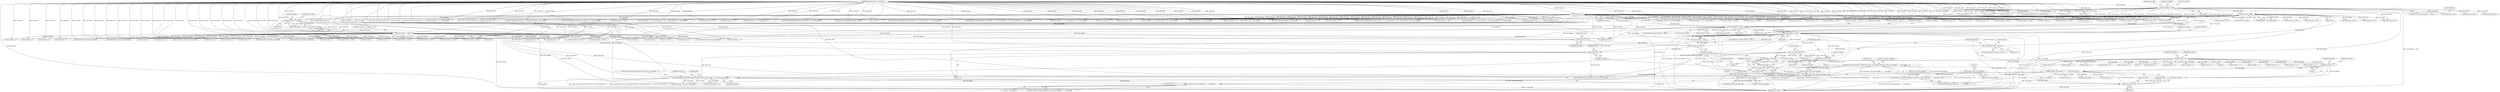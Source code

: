 digraph "0_wildmidi_660b513d99bced8783a4a5984ac2f742c74ebbdd_4@API" {
"1000564" [label="(Call,strlen(mdi->extra_info.copyright) + 1 + tmp_length)"];
"1000565" [label="(Call,strlen(mdi->extra_info.copyright))"];
"1000548" [label="(Call,strlen(mdi->extra_info.copyright))"];
"1000515" [label="(Call,mdi->extra_info.copyright = realloc(mdi->extra_info.copyright,(strlen(mdi->extra_info.copyright) + 1 + tmp_length + 1)))"];
"1000521" [label="(Call,realloc(mdi->extra_info.copyright,(strlen(mdi->extra_info.copyright) + 1 + tmp_length + 1)))"];
"1000528" [label="(Call,strlen(mdi->extra_info.copyright))"];
"1000494" [label="(Call,tmp_length = (tmp_length << 7) + (*event_data & 0x7f))"];
"1000497" [label="(Call,tmp_length << 7)"];
"1000476" [label="(Call,tmp_length = (tmp_length << 7) + (*event_data & 0x7f))"];
"1000479" [label="(Call,tmp_length << 7)"];
"1000353" [label="(Call,tmp_length = 0)"];
"1000482" [label="(Call,*event_data & 0x7f)"];
"1000458" [label="(Call,event_data[0] == 0x02)"];
"1000187" [label="(Call,event_data++)"];
"1000171" [label="(Call,event_data[0] >= 0x80)"];
"1000143" [label="(MethodParameterIn,uint8_t * event_data)"];
"1000179" [label="(Call,*event_data & 0xf0)"];
"1000385" [label="(Call,event_data[0] == 0x01)"];
"1000358" [label="(Call,event_data[0] == 0x00)"];
"1000490" [label="(Call,*event_data > 0x7f)"];
"1000469" [label="(Call,*event_data > 0x7f)"];
"1000500" [label="(Call,*event_data & 0x7f)"];
"1000539" [label="(Call,memcpy(&mdi->extra_info.copyright[strlen(mdi->extra_info.copyright) + 1], event_data, tmp_length))"];
"1000363" [label="(Call,event_data[1] == 0x02)"];
"1000504" [label="(Call,event_data++)"];
"1000464" [label="(Call,event_data++)"];
"1000486" [label="(Call,event_data++)"];
"1000312" [label="(Call,event_data++)"];
"1001186" [label="(Call,(event_data[4] << 8) + event_data[5])"];
"1000468" [label="(ControlStructure,if (*event_data > 0x7f))"];
"1000571" [label="(Call,1 + tmp_length)"];
"1000474" [label="(ControlStructure,do)"];
"1000808" [label="(Call,tmp_length << 7)"];
"1000465" [label="(Identifier,event_data)"];
"1000475" [label="(Block,)"];
"1001181" [label="(Call,event_data[3] << 16)"];
"1000358" [label="(Call,event_data[0] == 0x00)"];
"1000582" [label="(Call,strlen(mdi->extra_info.copyright))"];
"1001138" [label="(Call,mdi->events[mdi->events_size - 1].event_data.channel = event_data[2])"];
"1001292" [label="(Call,*event_data > 0x7f)"];
"1000369" [label="(Call,midi_setup_sequenceno(mdi, ((event_data[2] << 8) + event_data[3])))"];
"1000548" [label="(Call,strlen(mdi->extra_info.copyright))"];
"1000888" [label="(Call,event_data++)"];
"1000354" [label="(Identifier,tmp_length)"];
"1000555" [label="(Identifier,event_data)"];
"1000798" [label="(Call,*event_data > 0x7f)"];
"1000480" [label="(Identifier,tmp_length)"];
"1001175" [label="(Call,event_data[2] << 24)"];
"1000972" [label="(Call,tmp_length << 7)"];
"1000417" [label="(Call,*event_data > 0x7f)"];
"1000409" [label="(Call,*event_data & 0x7f)"];
"1001117" [label="(Call,(event_data[3] << 24) + (event_data[4] << 16) + (event_data[5] << 8) + event_data[6])"];
"1001233" [label="(Call,*event_data > 0x7f)"];
"1000367" [label="(Literal,0x02)"];
"1000464" [label="(Call,event_data++)"];
"1000389" [label="(Literal,0x01)"];
"1001327" [label="(Call,event_data++)"];
"1000561" [label="(Identifier,mdi)"];
"1000360" [label="(Identifier,event_data)"];
"1000504" [label="(Call,event_data++)"];
"1000363" [label="(Call,event_data[1] == 0x02)"];
"1000498" [label="(Identifier,tmp_length)"];
"1000392" [label="(Identifier,event_data)"];
"1000534" [label="(Call,1 + tmp_length + 1)"];
"1001084" [label="(Call,event_data[2] << 16)"];
"1000470" [label="(Call,*event_data)"];
"1000495" [label="(Identifier,tmp_length)"];
"1001118" [label="(Call,event_data[3] << 24)"];
"1000866" [label="(Call,event_data++)"];
"1000572" [label="(Literal,1)"];
"1000170" [label="(ControlStructure,if (event_data[0] >= 0x80))"];
"1000195" [label="(Identifier,command)"];
"1000458" [label="(Call,event_data[0] == 0x02)"];
"1000501" [label="(Call,*event_data)"];
"1000529" [label="(Call,mdi->extra_info.copyright)"];
"1000770" [label="(Call,memcpy(text, event_data, tmp_length))"];
"1001070" [label="(Call,event_data[0] == 0x51)"];
"1001214" [label="(Call,(event_data[2] << 8) + event_data[3])"];
"1000462" [label="(Literal,0x02)"];
"1000793" [label="(Call,event_data++)"];
"1000547" [label="(Call,strlen(mdi->extra_info.copyright) + 1)"];
"1000598" [label="(Call,tmp_length + 1)"];
"1000620" [label="(Call,malloc(tmp_length + 1))"];
"1000906" [label="(Call,event_data++)"];
"1000714" [label="(Call,event_data[0] == 0x04)"];
"1000669" [label="(Call,event_data++)"];
"1001212" [label="(Call,midi_setup_keysignature(mdi, ((event_data[2] << 8) + event_data[3])))"];
"1000284" [label="(Call,event_data++)"];
"1000944" [label="(Call,*event_data > 0x7f)"];
"1001166" [label="(Call,event_data[1] == 0x04)"];
"1000483" [label="(Call,*event_data)"];
"1000493" [label="(Literal,0x7f)"];
"1000503" [label="(Literal,0x7f)"];
"1001018" [label="(Call,midi_setup_channelprefix(mdi, event_data[2]))"];
"1000566" [label="(Call,mdi->extra_info.copyright)"];
"1000535" [label="(Literal,1)"];
"1000815" [label="(Call,event_data++)"];
"1000485" [label="(Literal,0x7f)"];
"1000643" [label="(Identifier,event_data)"];
"1000396" [label="(Call,*event_data > 0x7f)"];
"1001034" [label="(Call,event_data[1] == 0x01)"];
"1000424" [label="(Call,tmp_length << 7)"];
"1000916" [label="(Call,memcpy(text, event_data, tmp_length))"];
"1001081" [label="(Call,_WM_midi_setup_tempo(mdi, ((event_data[2] << 16) + (event_data[3] << 8) + event_data[4])))"];
"1000680" [label="(Call,tmp_length << 7)"];
"1000180" [label="(Call,*event_data)"];
"1000539" [label="(Call,memcpy(&mdi->extra_info.copyright[strlen(mdi->extra_info.copyright) + 1], event_data, tmp_length))"];
"1001172" [label="(Call,midi_setup_timesignature(mdi, ((event_data[2] << 24) + (event_data[3] << 16) + (event_data[4] << 8) + event_data[5])))"];
"1000460" [label="(Identifier,event_data)"];
"1000484" [label="(Identifier,event_data)"];
"1000359" [label="(Call,event_data[0])"];
"1000362" [label="(Literal,0x00)"];
"1000481" [label="(Literal,7)"];
"1001075" [label="(Call,event_data[1] == 0x03)"];
"1000482" [label="(Call,*event_data & 0x7f)"];
"1001123" [label="(Call,(event_data[4] << 16) + (event_data[5] << 8) + event_data[6])"];
"1000244" [label="(Call,event_data++)"];
"1000742" [label="(Call,event_data++)"];
"1000989" [label="(Call,memcpy(text, event_data, tmp_length))"];
"1000499" [label="(Literal,7)"];
"1001313" [label="(Call,*event_data > 0x7f)"];
"1000549" [label="(Call,mdi->extra_info.copyright)"];
"1000279" [label="(Call,event_data++)"];
"1000522" [label="(Call,mdi->extra_info.copyright)"];
"1001215" [label="(Call,event_data[2] << 8)"];
"1000179" [label="(Call,*event_data & 0xf0)"];
"1000652" [label="(Call,*event_data > 0x7f)"];
"1000230" [label="(Call,event_data[1] == 0)"];
"1001083" [label="(Call,(event_data[2] << 16) + (event_data[3] << 8) + event_data[4])"];
"1000469" [label="(Call,*event_data > 0x7f)"];
"1001305" [label="(Call,*event_data & 0x7F)"];
"1000177" [label="(Call,command = *event_data & 0xf0)"];
"1000725" [label="(Call,*event_data > 0x7f)"];
"1000217" [label="(Call,event_data++)"];
"1000662" [label="(Call,tmp_length << 7)"];
"1000899" [label="(Call,tmp_length << 7)"];
"1001250" [label="(Call,event_data++)"];
"1000371" [label="(Call,(event_data[2] << 8) + event_data[3])"];
"1001323" [label="(Call,*event_data & 0x7F)"];
"1000487" [label="(Identifier,event_data)"];
"1001007" [label="(Call,event_data[0] == 0x20)"];
"1000299" [label="(Call,event_data++)"];
"1001161" [label="(Call,event_data[0] == 0x58)"];
"1000497" [label="(Call,tmp_length << 7)"];
"1000565" [label="(Call,strlen(mdi->extra_info.copyright))"];
"1000490" [label="(Call,*event_data > 0x7f)"];
"1000385" [label="(Call,event_data[0] == 0x01)"];
"1001040" [label="(Call,midi_setup_portprefix(mdi, event_data[2]))"];
"1000391" [label="(Call,event_data++)"];
"1000521" [label="(Call,realloc(mdi->extra_info.copyright,(strlen(mdi->extra_info.copyright) + 1 + tmp_length + 1)))"];
"1000507" [label="(Identifier,ret_cnt)"];
"1000372" [label="(Call,event_data[2] << 8)"];
"1000540" [label="(Call,&mdi->extra_info.copyright[strlen(mdi->extra_info.copyright) + 1])"];
"1001201" [label="(Call,event_data[0] == 0x59)"];
"1000351" [label="(Block,)"];
"1001104" [label="(Call,event_data[0] == 0x54)"];
"1000239" [label="(Call,event_data++)"];
"1000641" [label="(Call,event_data[0] == 0x03)"];
"1000384" [label="(ControlStructure,if (event_data[0] == 0x01))"];
"1000386" [label="(Call,event_data[0])"];
"1000564" [label="(Call,strlen(mdi->extra_info.copyright) + 1 + tmp_length)"];
"1000760" [label="(Call,event_data++)"];
"1000505" [label="(Identifier,event_data)"];
"1000427" [label="(Call,*event_data & 0x7f)"];
"1000459" [label="(Call,event_data[0])"];
"1001115" [label="(Call,midi_setup_smpteoffset(mdi, ((event_data[3] << 24) + (event_data[4] << 16) + (event_data[5] << 8) + event_data[6])))"];
"1000175" [label="(Literal,0x80)"];
"1001124" [label="(Call,event_data[4] << 16)"];
"1000621" [label="(Call,tmp_length + 1)"];
"1001174" [label="(Call,(event_data[2] << 24) + (event_data[3] << 16) + (event_data[4] << 8) + event_data[5])"];
"1001243" [label="(Call,tmp_length << 7)"];
"1000558" [label="(Call,mdi->extra_info.copyright[strlen(mdi->extra_info.copyright) + 1 + tmp_length])"];
"1001012" [label="(Call,event_data[1] == 0x01)"];
"1000871" [label="(Call,*event_data > 0x7f)"];
"1001090" [label="(Call,event_data[3] << 8)"];
"1000477" [label="(Identifier,tmp_length)"];
"1000357" [label="(Call,(event_data[0] == 0x00) && (event_data[1] == 0x02))"];
"1001206" [label="(Call,event_data[1] == 0x02)"];
"1000479" [label="(Call,tmp_length << 7)"];
"1000597" [label="(Call,malloc(tmp_length + 1))"];
"1000431" [label="(Call,event_data++)"];
"1000182" [label="(Literal,0xf0)"];
"1000881" [label="(Call,tmp_length << 7)"];
"1000514" [label="(Block,)"];
"1000259" [label="(Call,event_data++)"];
"1001109" [label="(Call,event_data[1] == 0x05)"];
"1000697" [label="(Call,memcpy(text, event_data, tmp_length))"];
"1000330" [label="(Call,event_data++)"];
"1001029" [label="(Call,event_data[0] == 0x21)"];
"1001550" [label="(MethodReturn,uint32_t)"];
"1000494" [label="(Call,tmp_length = (tmp_length << 7) + (*event_data & 0x7f))"];
"1000954" [label="(Call,tmp_length << 7)"];
"1000544" [label="(Identifier,mdi)"];
"1001342" [label="(Call,memcpy(sysex_store, event_data, sysex_len))"];
"1000365" [label="(Identifier,event_data)"];
"1001187" [label="(Call,event_data[4] << 8)"];
"1000735" [label="(Call,tmp_length << 7)"];
"1001051" [label="(Call,event_data[0] == 0x2F)"];
"1000601" [label="(Call,memcpy(mdi->extra_info.copyright, event_data, tmp_length))"];
"1000979" [label="(Call,event_data++)"];
"1001129" [label="(Call,(event_data[5] << 8) + event_data[6])"];
"1000496" [label="(Call,(tmp_length << 7) + (*event_data & 0x7f))"];
"1000186" [label="(Call,*event_data++)"];
"1000860" [label="(Call,event_data[0] == 0x06)"];
"1000515" [label="(Call,mdi->extra_info.copyright = realloc(mdi->extra_info.copyright,(strlen(mdi->extra_info.copyright) + 1 + tmp_length + 1)))"];
"1000264" [label="(Call,event_data++)"];
"1000556" [label="(Identifier,tmp_length)"];
"1000178" [label="(Identifier,command)"];
"1000457" [label="(ControlStructure,if (event_data[0] == 0x02))"];
"1000624" [label="(Call,memcpy(text, event_data, tmp_length))"];
"1000486" [label="(Call,event_data++)"];
"1000687" [label="(Call,event_data++)"];
"1000355" [label="(Literal,0)"];
"1000536" [label="(Call,tmp_length + 1)"];
"1000720" [label="(Call,event_data++)"];
"1001261" [label="(Call,tmp_length << 7)"];
"1000554" [label="(Literal,1)"];
"1000463" [label="(Block,)"];
"1000826" [label="(Call,tmp_length << 7)"];
"1000528" [label="(Call,strlen(mdi->extra_info.copyright))"];
"1000787" [label="(Call,event_data[0] == 0x05)"];
"1000939" [label="(Call,event_data++)"];
"1001309" [label="(Call,event_data++)"];
"1000647" [label="(Call,event_data++)"];
"1000961" [label="(Call,event_data++)"];
"1001089" [label="(Call,(event_data[3] << 8) + event_data[4])"];
"1000527" [label="(Call,strlen(mdi->extra_info.copyright) + 1 + tmp_length + 1)"];
"1000143" [label="(MethodParameterIn,uint8_t * event_data)"];
"1000325" [label="(Call,event_data++)"];
"1000172" [label="(Call,event_data[0])"];
"1000441" [label="(Call,memcpy(text, event_data, tmp_length))"];
"1000833" [label="(Call,event_data++)"];
"1000491" [label="(Call,*event_data)"];
"1000353" [label="(Call,tmp_length = 0)"];
"1000467" [label="(Identifier,ret_cnt)"];
"1000478" [label="(Call,(tmp_length << 7) + (*event_data & 0x7f))"];
"1001180" [label="(Call,(event_data[3] << 16) + (event_data[4] << 8) + event_data[5])"];
"1000406" [label="(Call,tmp_length << 7)"];
"1000933" [label="(Call,event_data[0] == 0x07)"];
"1001228" [label="(Call,event_data++)"];
"1000476" [label="(Call,tmp_length = (tmp_length << 7) + (*event_data & 0x7f))"];
"1000212" [label="(Call,event_data++)"];
"1000502" [label="(Identifier,event_data)"];
"1000364" [label="(Call,event_data[1])"];
"1000843" [label="(Call,memcpy(text, event_data, tmp_length))"];
"1000413" [label="(Call,event_data++)"];
"1000500" [label="(Call,*event_data & 0x7f)"];
"1000516" [label="(Call,mdi->extra_info.copyright)"];
"1000188" [label="(Identifier,event_data)"];
"1001056" [label="(Call,event_data[1] == 0x00)"];
"1001130" [label="(Call,event_data[5] << 8)"];
"1000472" [label="(Literal,0x7f)"];
"1000753" [label="(Call,tmp_length << 7)"];
"1000187" [label="(Call,event_data++)"];
"1000171" [label="(Call,event_data[0] >= 0x80)"];
"1000489" [label="(Identifier,ret_cnt)"];
"1000564" -> "1000558"  [label="AST: "];
"1000564" -> "1000571"  [label="CFG: "];
"1000565" -> "1000564"  [label="AST: "];
"1000571" -> "1000564"  [label="AST: "];
"1000558" -> "1000564"  [label="CFG: "];
"1000564" -> "1001550"  [label="DDG: 1 + tmp_length"];
"1000565" -> "1000564"  [label="DDG: mdi->extra_info.copyright"];
"1000539" -> "1000564"  [label="DDG: tmp_length"];
"1000565" -> "1000566"  [label="CFG: "];
"1000566" -> "1000565"  [label="AST: "];
"1000572" -> "1000565"  [label="CFG: "];
"1000548" -> "1000565"  [label="DDG: mdi->extra_info.copyright"];
"1000565" -> "1000582"  [label="DDG: mdi->extra_info.copyright"];
"1000548" -> "1000547"  [label="AST: "];
"1000548" -> "1000549"  [label="CFG: "];
"1000549" -> "1000548"  [label="AST: "];
"1000554" -> "1000548"  [label="CFG: "];
"1000548" -> "1000539"  [label="DDG: mdi->extra_info.copyright"];
"1000548" -> "1000547"  [label="DDG: mdi->extra_info.copyright"];
"1000515" -> "1000548"  [label="DDG: mdi->extra_info.copyright"];
"1000515" -> "1000514"  [label="AST: "];
"1000515" -> "1000521"  [label="CFG: "];
"1000516" -> "1000515"  [label="AST: "];
"1000521" -> "1000515"  [label="AST: "];
"1000544" -> "1000515"  [label="CFG: "];
"1000515" -> "1001550"  [label="DDG: realloc(mdi->extra_info.copyright,(strlen(mdi->extra_info.copyright) + 1 + tmp_length + 1))"];
"1000521" -> "1000515"  [label="DDG: mdi->extra_info.copyright"];
"1000521" -> "1000515"  [label="DDG: strlen(mdi->extra_info.copyright) + 1 + tmp_length + 1"];
"1000521" -> "1000527"  [label="CFG: "];
"1000522" -> "1000521"  [label="AST: "];
"1000527" -> "1000521"  [label="AST: "];
"1000521" -> "1001550"  [label="DDG: strlen(mdi->extra_info.copyright) + 1 + tmp_length + 1"];
"1000528" -> "1000521"  [label="DDG: mdi->extra_info.copyright"];
"1000494" -> "1000521"  [label="DDG: tmp_length"];
"1000528" -> "1000527"  [label="AST: "];
"1000528" -> "1000529"  [label="CFG: "];
"1000529" -> "1000528"  [label="AST: "];
"1000535" -> "1000528"  [label="CFG: "];
"1000528" -> "1000527"  [label="DDG: mdi->extra_info.copyright"];
"1000494" -> "1000463"  [label="AST: "];
"1000494" -> "1000496"  [label="CFG: "];
"1000495" -> "1000494"  [label="AST: "];
"1000496" -> "1000494"  [label="AST: "];
"1000505" -> "1000494"  [label="CFG: "];
"1000494" -> "1001550"  [label="DDG: (tmp_length << 7) + (*event_data & 0x7f)"];
"1000497" -> "1000494"  [label="DDG: tmp_length"];
"1000497" -> "1000494"  [label="DDG: 7"];
"1000500" -> "1000494"  [label="DDG: *event_data"];
"1000500" -> "1000494"  [label="DDG: 0x7f"];
"1000494" -> "1000527"  [label="DDG: tmp_length"];
"1000494" -> "1000534"  [label="DDG: tmp_length"];
"1000494" -> "1000536"  [label="DDG: tmp_length"];
"1000494" -> "1000539"  [label="DDG: tmp_length"];
"1000494" -> "1000597"  [label="DDG: tmp_length"];
"1000494" -> "1000598"  [label="DDG: tmp_length"];
"1000494" -> "1000601"  [label="DDG: tmp_length"];
"1000497" -> "1000496"  [label="AST: "];
"1000497" -> "1000499"  [label="CFG: "];
"1000498" -> "1000497"  [label="AST: "];
"1000499" -> "1000497"  [label="AST: "];
"1000502" -> "1000497"  [label="CFG: "];
"1000497" -> "1000496"  [label="DDG: tmp_length"];
"1000497" -> "1000496"  [label="DDG: 7"];
"1000476" -> "1000497"  [label="DDG: tmp_length"];
"1000353" -> "1000497"  [label="DDG: tmp_length"];
"1000476" -> "1000475"  [label="AST: "];
"1000476" -> "1000478"  [label="CFG: "];
"1000477" -> "1000476"  [label="AST: "];
"1000478" -> "1000476"  [label="AST: "];
"1000487" -> "1000476"  [label="CFG: "];
"1000479" -> "1000476"  [label="DDG: tmp_length"];
"1000479" -> "1000476"  [label="DDG: 7"];
"1000482" -> "1000476"  [label="DDG: *event_data"];
"1000482" -> "1000476"  [label="DDG: 0x7f"];
"1000476" -> "1000479"  [label="DDG: tmp_length"];
"1000479" -> "1000478"  [label="AST: "];
"1000479" -> "1000481"  [label="CFG: "];
"1000480" -> "1000479"  [label="AST: "];
"1000481" -> "1000479"  [label="AST: "];
"1000484" -> "1000479"  [label="CFG: "];
"1000479" -> "1000478"  [label="DDG: tmp_length"];
"1000479" -> "1000478"  [label="DDG: 7"];
"1000353" -> "1000479"  [label="DDG: tmp_length"];
"1000353" -> "1000351"  [label="AST: "];
"1000353" -> "1000355"  [label="CFG: "];
"1000354" -> "1000353"  [label="AST: "];
"1000355" -> "1000353"  [label="AST: "];
"1000360" -> "1000353"  [label="CFG: "];
"1000353" -> "1001550"  [label="DDG: tmp_length"];
"1000353" -> "1000406"  [label="DDG: tmp_length"];
"1000353" -> "1000424"  [label="DDG: tmp_length"];
"1000353" -> "1000662"  [label="DDG: tmp_length"];
"1000353" -> "1000680"  [label="DDG: tmp_length"];
"1000353" -> "1000735"  [label="DDG: tmp_length"];
"1000353" -> "1000753"  [label="DDG: tmp_length"];
"1000353" -> "1000808"  [label="DDG: tmp_length"];
"1000353" -> "1000826"  [label="DDG: tmp_length"];
"1000353" -> "1000881"  [label="DDG: tmp_length"];
"1000353" -> "1000899"  [label="DDG: tmp_length"];
"1000353" -> "1000954"  [label="DDG: tmp_length"];
"1000353" -> "1000972"  [label="DDG: tmp_length"];
"1000353" -> "1001243"  [label="DDG: tmp_length"];
"1000353" -> "1001261"  [label="DDG: tmp_length"];
"1000482" -> "1000478"  [label="AST: "];
"1000482" -> "1000485"  [label="CFG: "];
"1000483" -> "1000482"  [label="AST: "];
"1000485" -> "1000482"  [label="AST: "];
"1000478" -> "1000482"  [label="CFG: "];
"1000482" -> "1000478"  [label="DDG: *event_data"];
"1000482" -> "1000478"  [label="DDG: 0x7f"];
"1000458" -> "1000482"  [label="DDG: event_data[0]"];
"1000490" -> "1000482"  [label="DDG: *event_data"];
"1000469" -> "1000482"  [label="DDG: *event_data"];
"1000482" -> "1000490"  [label="DDG: *event_data"];
"1000458" -> "1000457"  [label="AST: "];
"1000458" -> "1000462"  [label="CFG: "];
"1000459" -> "1000458"  [label="AST: "];
"1000462" -> "1000458"  [label="AST: "];
"1000465" -> "1000458"  [label="CFG: "];
"1000643" -> "1000458"  [label="CFG: "];
"1000458" -> "1001550"  [label="DDG: event_data[0]"];
"1000458" -> "1001550"  [label="DDG: event_data[0] == 0x02"];
"1000187" -> "1000458"  [label="DDG: event_data"];
"1000179" -> "1000458"  [label="DDG: *event_data"];
"1000385" -> "1000458"  [label="DDG: event_data[0]"];
"1000143" -> "1000458"  [label="DDG: event_data"];
"1000458" -> "1000464"  [label="DDG: event_data[0]"];
"1000458" -> "1000469"  [label="DDG: event_data[0]"];
"1000458" -> "1000486"  [label="DDG: event_data[0]"];
"1000458" -> "1000490"  [label="DDG: event_data[0]"];
"1000458" -> "1000500"  [label="DDG: event_data[0]"];
"1000458" -> "1000504"  [label="DDG: event_data[0]"];
"1000458" -> "1000539"  [label="DDG: event_data[0]"];
"1000458" -> "1000601"  [label="DDG: event_data[0]"];
"1000458" -> "1000624"  [label="DDG: event_data[0]"];
"1000458" -> "1000641"  [label="DDG: event_data[0]"];
"1000187" -> "1000186"  [label="AST: "];
"1000187" -> "1000188"  [label="CFG: "];
"1000188" -> "1000187"  [label="AST: "];
"1000186" -> "1000187"  [label="CFG: "];
"1000187" -> "1001550"  [label="DDG: event_data"];
"1000171" -> "1000187"  [label="DDG: event_data[0]"];
"1000143" -> "1000187"  [label="DDG: event_data"];
"1000187" -> "1000212"  [label="DDG: event_data"];
"1000187" -> "1000230"  [label="DDG: event_data"];
"1000187" -> "1000239"  [label="DDG: event_data"];
"1000187" -> "1000259"  [label="DDG: event_data"];
"1000187" -> "1000279"  [label="DDG: event_data"];
"1000187" -> "1000299"  [label="DDG: event_data"];
"1000187" -> "1000312"  [label="DDG: event_data"];
"1000187" -> "1000325"  [label="DDG: event_data"];
"1000187" -> "1000358"  [label="DDG: event_data"];
"1000187" -> "1000363"  [label="DDG: event_data"];
"1000187" -> "1000369"  [label="DDG: event_data"];
"1000187" -> "1000372"  [label="DDG: event_data"];
"1000187" -> "1000371"  [label="DDG: event_data"];
"1000187" -> "1000385"  [label="DDG: event_data"];
"1000187" -> "1000391"  [label="DDG: event_data"];
"1000187" -> "1000464"  [label="DDG: event_data"];
"1000187" -> "1000641"  [label="DDG: event_data"];
"1000187" -> "1000647"  [label="DDG: event_data"];
"1000187" -> "1000714"  [label="DDG: event_data"];
"1000187" -> "1000720"  [label="DDG: event_data"];
"1000187" -> "1000787"  [label="DDG: event_data"];
"1000187" -> "1000793"  [label="DDG: event_data"];
"1000187" -> "1000860"  [label="DDG: event_data"];
"1000187" -> "1000866"  [label="DDG: event_data"];
"1000187" -> "1000933"  [label="DDG: event_data"];
"1000187" -> "1000939"  [label="DDG: event_data"];
"1000187" -> "1001007"  [label="DDG: event_data"];
"1000187" -> "1001012"  [label="DDG: event_data"];
"1000187" -> "1001018"  [label="DDG: event_data"];
"1000187" -> "1001029"  [label="DDG: event_data"];
"1000187" -> "1001034"  [label="DDG: event_data"];
"1000187" -> "1001040"  [label="DDG: event_data"];
"1000187" -> "1001051"  [label="DDG: event_data"];
"1000187" -> "1001056"  [label="DDG: event_data"];
"1000187" -> "1001070"  [label="DDG: event_data"];
"1000187" -> "1001075"  [label="DDG: event_data"];
"1000187" -> "1001081"  [label="DDG: event_data"];
"1000187" -> "1001084"  [label="DDG: event_data"];
"1000187" -> "1001083"  [label="DDG: event_data"];
"1000187" -> "1001090"  [label="DDG: event_data"];
"1000187" -> "1001089"  [label="DDG: event_data"];
"1000187" -> "1001104"  [label="DDG: event_data"];
"1000187" -> "1001109"  [label="DDG: event_data"];
"1000187" -> "1001115"  [label="DDG: event_data"];
"1000187" -> "1001118"  [label="DDG: event_data"];
"1000187" -> "1001117"  [label="DDG: event_data"];
"1000187" -> "1001124"  [label="DDG: event_data"];
"1000187" -> "1001123"  [label="DDG: event_data"];
"1000187" -> "1001130"  [label="DDG: event_data"];
"1000187" -> "1001129"  [label="DDG: event_data"];
"1000187" -> "1001138"  [label="DDG: event_data"];
"1000187" -> "1001161"  [label="DDG: event_data"];
"1000187" -> "1001166"  [label="DDG: event_data"];
"1000187" -> "1001172"  [label="DDG: event_data"];
"1000187" -> "1001175"  [label="DDG: event_data"];
"1000187" -> "1001174"  [label="DDG: event_data"];
"1000187" -> "1001181"  [label="DDG: event_data"];
"1000187" -> "1001180"  [label="DDG: event_data"];
"1000187" -> "1001187"  [label="DDG: event_data"];
"1000187" -> "1001186"  [label="DDG: event_data"];
"1000187" -> "1001201"  [label="DDG: event_data"];
"1000187" -> "1001206"  [label="DDG: event_data"];
"1000187" -> "1001212"  [label="DDG: event_data"];
"1000187" -> "1001215"  [label="DDG: event_data"];
"1000187" -> "1001214"  [label="DDG: event_data"];
"1000187" -> "1001228"  [label="DDG: event_data"];
"1000187" -> "1001309"  [label="DDG: event_data"];
"1000187" -> "1001327"  [label="DDG: event_data"];
"1000171" -> "1000170"  [label="AST: "];
"1000171" -> "1000175"  [label="CFG: "];
"1000172" -> "1000171"  [label="AST: "];
"1000175" -> "1000171"  [label="AST: "];
"1000178" -> "1000171"  [label="CFG: "];
"1000195" -> "1000171"  [label="CFG: "];
"1000171" -> "1001550"  [label="DDG: event_data[0]"];
"1000171" -> "1001550"  [label="DDG: event_data[0] >= 0x80"];
"1000143" -> "1000171"  [label="DDG: event_data"];
"1000171" -> "1000179"  [label="DDG: event_data[0]"];
"1000171" -> "1000212"  [label="DDG: event_data[0]"];
"1000171" -> "1000217"  [label="DDG: event_data[0]"];
"1000171" -> "1000239"  [label="DDG: event_data[0]"];
"1000171" -> "1000244"  [label="DDG: event_data[0]"];
"1000171" -> "1000259"  [label="DDG: event_data[0]"];
"1000171" -> "1000264"  [label="DDG: event_data[0]"];
"1000171" -> "1000279"  [label="DDG: event_data[0]"];
"1000171" -> "1000284"  [label="DDG: event_data[0]"];
"1000171" -> "1000299"  [label="DDG: event_data[0]"];
"1000171" -> "1000312"  [label="DDG: event_data[0]"];
"1000171" -> "1000325"  [label="DDG: event_data[0]"];
"1000171" -> "1000330"  [label="DDG: event_data[0]"];
"1000171" -> "1000358"  [label="DDG: event_data[0]"];
"1000171" -> "1001292"  [label="DDG: event_data[0]"];
"1000171" -> "1001305"  [label="DDG: event_data[0]"];
"1000171" -> "1001309"  [label="DDG: event_data[0]"];
"1000171" -> "1001313"  [label="DDG: event_data[0]"];
"1000171" -> "1001323"  [label="DDG: event_data[0]"];
"1000171" -> "1001327"  [label="DDG: event_data[0]"];
"1000171" -> "1001342"  [label="DDG: event_data[0]"];
"1000143" -> "1000141"  [label="AST: "];
"1000143" -> "1001550"  [label="DDG: event_data"];
"1000143" -> "1000212"  [label="DDG: event_data"];
"1000143" -> "1000217"  [label="DDG: event_data"];
"1000143" -> "1000230"  [label="DDG: event_data"];
"1000143" -> "1000239"  [label="DDG: event_data"];
"1000143" -> "1000244"  [label="DDG: event_data"];
"1000143" -> "1000259"  [label="DDG: event_data"];
"1000143" -> "1000264"  [label="DDG: event_data"];
"1000143" -> "1000279"  [label="DDG: event_data"];
"1000143" -> "1000284"  [label="DDG: event_data"];
"1000143" -> "1000299"  [label="DDG: event_data"];
"1000143" -> "1000312"  [label="DDG: event_data"];
"1000143" -> "1000325"  [label="DDG: event_data"];
"1000143" -> "1000330"  [label="DDG: event_data"];
"1000143" -> "1000358"  [label="DDG: event_data"];
"1000143" -> "1000363"  [label="DDG: event_data"];
"1000143" -> "1000369"  [label="DDG: event_data"];
"1000143" -> "1000372"  [label="DDG: event_data"];
"1000143" -> "1000371"  [label="DDG: event_data"];
"1000143" -> "1000385"  [label="DDG: event_data"];
"1000143" -> "1000391"  [label="DDG: event_data"];
"1000143" -> "1000413"  [label="DDG: event_data"];
"1000143" -> "1000431"  [label="DDG: event_data"];
"1000143" -> "1000441"  [label="DDG: event_data"];
"1000143" -> "1000464"  [label="DDG: event_data"];
"1000143" -> "1000486"  [label="DDG: event_data"];
"1000143" -> "1000504"  [label="DDG: event_data"];
"1000143" -> "1000539"  [label="DDG: event_data"];
"1000143" -> "1000601"  [label="DDG: event_data"];
"1000143" -> "1000624"  [label="DDG: event_data"];
"1000143" -> "1000641"  [label="DDG: event_data"];
"1000143" -> "1000647"  [label="DDG: event_data"];
"1000143" -> "1000669"  [label="DDG: event_data"];
"1000143" -> "1000687"  [label="DDG: event_data"];
"1000143" -> "1000697"  [label="DDG: event_data"];
"1000143" -> "1000714"  [label="DDG: event_data"];
"1000143" -> "1000720"  [label="DDG: event_data"];
"1000143" -> "1000742"  [label="DDG: event_data"];
"1000143" -> "1000760"  [label="DDG: event_data"];
"1000143" -> "1000770"  [label="DDG: event_data"];
"1000143" -> "1000787"  [label="DDG: event_data"];
"1000143" -> "1000793"  [label="DDG: event_data"];
"1000143" -> "1000815"  [label="DDG: event_data"];
"1000143" -> "1000833"  [label="DDG: event_data"];
"1000143" -> "1000843"  [label="DDG: event_data"];
"1000143" -> "1000860"  [label="DDG: event_data"];
"1000143" -> "1000866"  [label="DDG: event_data"];
"1000143" -> "1000888"  [label="DDG: event_data"];
"1000143" -> "1000906"  [label="DDG: event_data"];
"1000143" -> "1000916"  [label="DDG: event_data"];
"1000143" -> "1000933"  [label="DDG: event_data"];
"1000143" -> "1000939"  [label="DDG: event_data"];
"1000143" -> "1000961"  [label="DDG: event_data"];
"1000143" -> "1000979"  [label="DDG: event_data"];
"1000143" -> "1000989"  [label="DDG: event_data"];
"1000143" -> "1001007"  [label="DDG: event_data"];
"1000143" -> "1001012"  [label="DDG: event_data"];
"1000143" -> "1001018"  [label="DDG: event_data"];
"1000143" -> "1001029"  [label="DDG: event_data"];
"1000143" -> "1001034"  [label="DDG: event_data"];
"1000143" -> "1001040"  [label="DDG: event_data"];
"1000143" -> "1001051"  [label="DDG: event_data"];
"1000143" -> "1001056"  [label="DDG: event_data"];
"1000143" -> "1001070"  [label="DDG: event_data"];
"1000143" -> "1001075"  [label="DDG: event_data"];
"1000143" -> "1001081"  [label="DDG: event_data"];
"1000143" -> "1001084"  [label="DDG: event_data"];
"1000143" -> "1001083"  [label="DDG: event_data"];
"1000143" -> "1001090"  [label="DDG: event_data"];
"1000143" -> "1001089"  [label="DDG: event_data"];
"1000143" -> "1001104"  [label="DDG: event_data"];
"1000143" -> "1001109"  [label="DDG: event_data"];
"1000143" -> "1001115"  [label="DDG: event_data"];
"1000143" -> "1001118"  [label="DDG: event_data"];
"1000143" -> "1001117"  [label="DDG: event_data"];
"1000143" -> "1001124"  [label="DDG: event_data"];
"1000143" -> "1001123"  [label="DDG: event_data"];
"1000143" -> "1001130"  [label="DDG: event_data"];
"1000143" -> "1001129"  [label="DDG: event_data"];
"1000143" -> "1001138"  [label="DDG: event_data"];
"1000143" -> "1001161"  [label="DDG: event_data"];
"1000143" -> "1001166"  [label="DDG: event_data"];
"1000143" -> "1001172"  [label="DDG: event_data"];
"1000143" -> "1001175"  [label="DDG: event_data"];
"1000143" -> "1001174"  [label="DDG: event_data"];
"1000143" -> "1001181"  [label="DDG: event_data"];
"1000143" -> "1001180"  [label="DDG: event_data"];
"1000143" -> "1001187"  [label="DDG: event_data"];
"1000143" -> "1001186"  [label="DDG: event_data"];
"1000143" -> "1001201"  [label="DDG: event_data"];
"1000143" -> "1001206"  [label="DDG: event_data"];
"1000143" -> "1001212"  [label="DDG: event_data"];
"1000143" -> "1001215"  [label="DDG: event_data"];
"1000143" -> "1001214"  [label="DDG: event_data"];
"1000143" -> "1001228"  [label="DDG: event_data"];
"1000143" -> "1001250"  [label="DDG: event_data"];
"1000143" -> "1001309"  [label="DDG: event_data"];
"1000143" -> "1001327"  [label="DDG: event_data"];
"1000143" -> "1001342"  [label="DDG: event_data"];
"1000179" -> "1000177"  [label="AST: "];
"1000179" -> "1000182"  [label="CFG: "];
"1000180" -> "1000179"  [label="AST: "];
"1000182" -> "1000179"  [label="AST: "];
"1000177" -> "1000179"  [label="CFG: "];
"1000179" -> "1001550"  [label="DDG: *event_data"];
"1000179" -> "1000177"  [label="DDG: *event_data"];
"1000179" -> "1000177"  [label="DDG: 0xf0"];
"1000179" -> "1000358"  [label="DDG: *event_data"];
"1000179" -> "1000385"  [label="DDG: *event_data"];
"1000179" -> "1000396"  [label="DDG: *event_data"];
"1000179" -> "1000469"  [label="DDG: *event_data"];
"1000179" -> "1000641"  [label="DDG: *event_data"];
"1000179" -> "1000652"  [label="DDG: *event_data"];
"1000179" -> "1000714"  [label="DDG: *event_data"];
"1000179" -> "1000725"  [label="DDG: *event_data"];
"1000179" -> "1000787"  [label="DDG: *event_data"];
"1000179" -> "1000798"  [label="DDG: *event_data"];
"1000179" -> "1000860"  [label="DDG: *event_data"];
"1000179" -> "1000871"  [label="DDG: *event_data"];
"1000179" -> "1000933"  [label="DDG: *event_data"];
"1000179" -> "1000944"  [label="DDG: *event_data"];
"1000179" -> "1001007"  [label="DDG: *event_data"];
"1000179" -> "1001029"  [label="DDG: *event_data"];
"1000179" -> "1001051"  [label="DDG: *event_data"];
"1000179" -> "1001070"  [label="DDG: *event_data"];
"1000179" -> "1001104"  [label="DDG: *event_data"];
"1000179" -> "1001161"  [label="DDG: *event_data"];
"1000179" -> "1001201"  [label="DDG: *event_data"];
"1000179" -> "1001233"  [label="DDG: *event_data"];
"1000179" -> "1001292"  [label="DDG: *event_data"];
"1000385" -> "1000384"  [label="AST: "];
"1000385" -> "1000389"  [label="CFG: "];
"1000386" -> "1000385"  [label="AST: "];
"1000389" -> "1000385"  [label="AST: "];
"1000392" -> "1000385"  [label="CFG: "];
"1000460" -> "1000385"  [label="CFG: "];
"1000385" -> "1001550"  [label="DDG: event_data[0]"];
"1000385" -> "1001550"  [label="DDG: event_data[0] == 0x01"];
"1000358" -> "1000385"  [label="DDG: event_data[0]"];
"1000385" -> "1000391"  [label="DDG: event_data[0]"];
"1000385" -> "1000396"  [label="DDG: event_data[0]"];
"1000385" -> "1000409"  [label="DDG: event_data[0]"];
"1000385" -> "1000413"  [label="DDG: event_data[0]"];
"1000385" -> "1000417"  [label="DDG: event_data[0]"];
"1000385" -> "1000427"  [label="DDG: event_data[0]"];
"1000385" -> "1000431"  [label="DDG: event_data[0]"];
"1000385" -> "1000441"  [label="DDG: event_data[0]"];
"1000358" -> "1000357"  [label="AST: "];
"1000358" -> "1000362"  [label="CFG: "];
"1000359" -> "1000358"  [label="AST: "];
"1000362" -> "1000358"  [label="AST: "];
"1000365" -> "1000358"  [label="CFG: "];
"1000357" -> "1000358"  [label="CFG: "];
"1000358" -> "1001550"  [label="DDG: event_data[0]"];
"1000358" -> "1000357"  [label="DDG: event_data[0]"];
"1000358" -> "1000357"  [label="DDG: 0x00"];
"1000490" -> "1000474"  [label="AST: "];
"1000490" -> "1000493"  [label="CFG: "];
"1000491" -> "1000490"  [label="AST: "];
"1000493" -> "1000490"  [label="AST: "];
"1000477" -> "1000490"  [label="CFG: "];
"1000495" -> "1000490"  [label="CFG: "];
"1000490" -> "1001550"  [label="DDG: *event_data > 0x7f"];
"1000490" -> "1000500"  [label="DDG: *event_data"];
"1000469" -> "1000468"  [label="AST: "];
"1000469" -> "1000472"  [label="CFG: "];
"1000470" -> "1000469"  [label="AST: "];
"1000472" -> "1000469"  [label="AST: "];
"1000477" -> "1000469"  [label="CFG: "];
"1000495" -> "1000469"  [label="CFG: "];
"1000469" -> "1001550"  [label="DDG: *event_data > 0x7f"];
"1000469" -> "1000500"  [label="DDG: *event_data"];
"1000500" -> "1000496"  [label="AST: "];
"1000500" -> "1000503"  [label="CFG: "];
"1000501" -> "1000500"  [label="AST: "];
"1000503" -> "1000500"  [label="AST: "];
"1000496" -> "1000500"  [label="CFG: "];
"1000500" -> "1001550"  [label="DDG: *event_data"];
"1000500" -> "1000496"  [label="DDG: *event_data"];
"1000500" -> "1000496"  [label="DDG: 0x7f"];
"1000539" -> "1000514"  [label="AST: "];
"1000539" -> "1000556"  [label="CFG: "];
"1000540" -> "1000539"  [label="AST: "];
"1000555" -> "1000539"  [label="AST: "];
"1000556" -> "1000539"  [label="AST: "];
"1000561" -> "1000539"  [label="CFG: "];
"1000539" -> "1001550"  [label="DDG: &mdi->extra_info.copyright[strlen(mdi->extra_info.copyright) + 1]"];
"1000539" -> "1001550"  [label="DDG: memcpy(&mdi->extra_info.copyright[strlen(mdi->extra_info.copyright) + 1], event_data, tmp_length)"];
"1000363" -> "1000539"  [label="DDG: event_data[1]"];
"1000504" -> "1000539"  [label="DDG: event_data"];
"1000539" -> "1000571"  [label="DDG: tmp_length"];
"1000539" -> "1000620"  [label="DDG: tmp_length"];
"1000539" -> "1000621"  [label="DDG: tmp_length"];
"1000539" -> "1000624"  [label="DDG: event_data"];
"1000539" -> "1000624"  [label="DDG: tmp_length"];
"1000363" -> "1000357"  [label="AST: "];
"1000363" -> "1000367"  [label="CFG: "];
"1000364" -> "1000363"  [label="AST: "];
"1000367" -> "1000363"  [label="AST: "];
"1000357" -> "1000363"  [label="CFG: "];
"1000363" -> "1001550"  [label="DDG: event_data[1]"];
"1000363" -> "1000357"  [label="DDG: event_data[1]"];
"1000363" -> "1000357"  [label="DDG: 0x02"];
"1000363" -> "1000391"  [label="DDG: event_data[1]"];
"1000363" -> "1000413"  [label="DDG: event_data[1]"];
"1000363" -> "1000431"  [label="DDG: event_data[1]"];
"1000363" -> "1000441"  [label="DDG: event_data[1]"];
"1000363" -> "1000464"  [label="DDG: event_data[1]"];
"1000363" -> "1000486"  [label="DDG: event_data[1]"];
"1000363" -> "1000504"  [label="DDG: event_data[1]"];
"1000363" -> "1000601"  [label="DDG: event_data[1]"];
"1000363" -> "1000624"  [label="DDG: event_data[1]"];
"1000363" -> "1000647"  [label="DDG: event_data[1]"];
"1000363" -> "1000669"  [label="DDG: event_data[1]"];
"1000363" -> "1000687"  [label="DDG: event_data[1]"];
"1000363" -> "1000697"  [label="DDG: event_data[1]"];
"1000363" -> "1000720"  [label="DDG: event_data[1]"];
"1000363" -> "1000742"  [label="DDG: event_data[1]"];
"1000363" -> "1000760"  [label="DDG: event_data[1]"];
"1000363" -> "1000770"  [label="DDG: event_data[1]"];
"1000363" -> "1000793"  [label="DDG: event_data[1]"];
"1000363" -> "1000815"  [label="DDG: event_data[1]"];
"1000363" -> "1000833"  [label="DDG: event_data[1]"];
"1000363" -> "1000843"  [label="DDG: event_data[1]"];
"1000363" -> "1000866"  [label="DDG: event_data[1]"];
"1000363" -> "1000888"  [label="DDG: event_data[1]"];
"1000363" -> "1000906"  [label="DDG: event_data[1]"];
"1000363" -> "1000916"  [label="DDG: event_data[1]"];
"1000363" -> "1000939"  [label="DDG: event_data[1]"];
"1000363" -> "1000961"  [label="DDG: event_data[1]"];
"1000363" -> "1000979"  [label="DDG: event_data[1]"];
"1000363" -> "1000989"  [label="DDG: event_data[1]"];
"1000363" -> "1001012"  [label="DDG: event_data[1]"];
"1000363" -> "1001034"  [label="DDG: event_data[1]"];
"1000363" -> "1001056"  [label="DDG: event_data[1]"];
"1000363" -> "1001075"  [label="DDG: event_data[1]"];
"1000363" -> "1001109"  [label="DDG: event_data[1]"];
"1000363" -> "1001166"  [label="DDG: event_data[1]"];
"1000363" -> "1001206"  [label="DDG: event_data[1]"];
"1000363" -> "1001228"  [label="DDG: event_data[1]"];
"1000363" -> "1001250"  [label="DDG: event_data[1]"];
"1000504" -> "1000463"  [label="AST: "];
"1000504" -> "1000505"  [label="CFG: "];
"1000505" -> "1000504"  [label="AST: "];
"1000507" -> "1000504"  [label="CFG: "];
"1000464" -> "1000504"  [label="DDG: event_data"];
"1000486" -> "1000504"  [label="DDG: event_data"];
"1000504" -> "1000601"  [label="DDG: event_data"];
"1000464" -> "1000463"  [label="AST: "];
"1000464" -> "1000465"  [label="CFG: "];
"1000465" -> "1000464"  [label="AST: "];
"1000467" -> "1000464"  [label="CFG: "];
"1000464" -> "1000486"  [label="DDG: event_data"];
"1000486" -> "1000475"  [label="AST: "];
"1000486" -> "1000487"  [label="CFG: "];
"1000487" -> "1000486"  [label="AST: "];
"1000489" -> "1000486"  [label="CFG: "];
}
